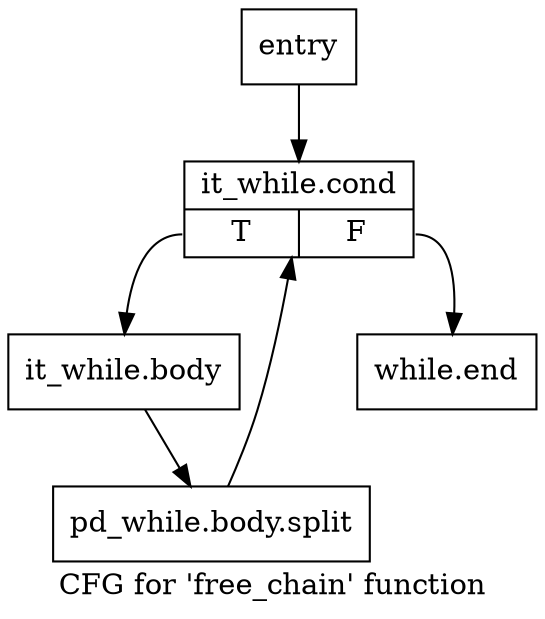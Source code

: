 digraph "CFG for 'free_chain' function" {
	label="CFG for 'free_chain' function";

	Node0x2bc7650 [shape=record,label="{entry}"];
	Node0x2bc7650 -> Node0x2bc76a0;
	Node0x2bc76a0 [shape=record,label="{it_while.cond|{<s0>T|<s1>F}}"];
	Node0x2bc76a0:s0 -> Node0x2bc76f0;
	Node0x2bc76a0:s1 -> Node0x2bc7740;
	Node0x2bc76f0 [shape=record,label="{it_while.body}"];
	Node0x2bc76f0 -> Node0xc997760;
	Node0xc997760 [shape=record,label="{pd_while.body.split}"];
	Node0xc997760 -> Node0x2bc76a0;
	Node0x2bc7740 [shape=record,label="{while.end}"];
}
